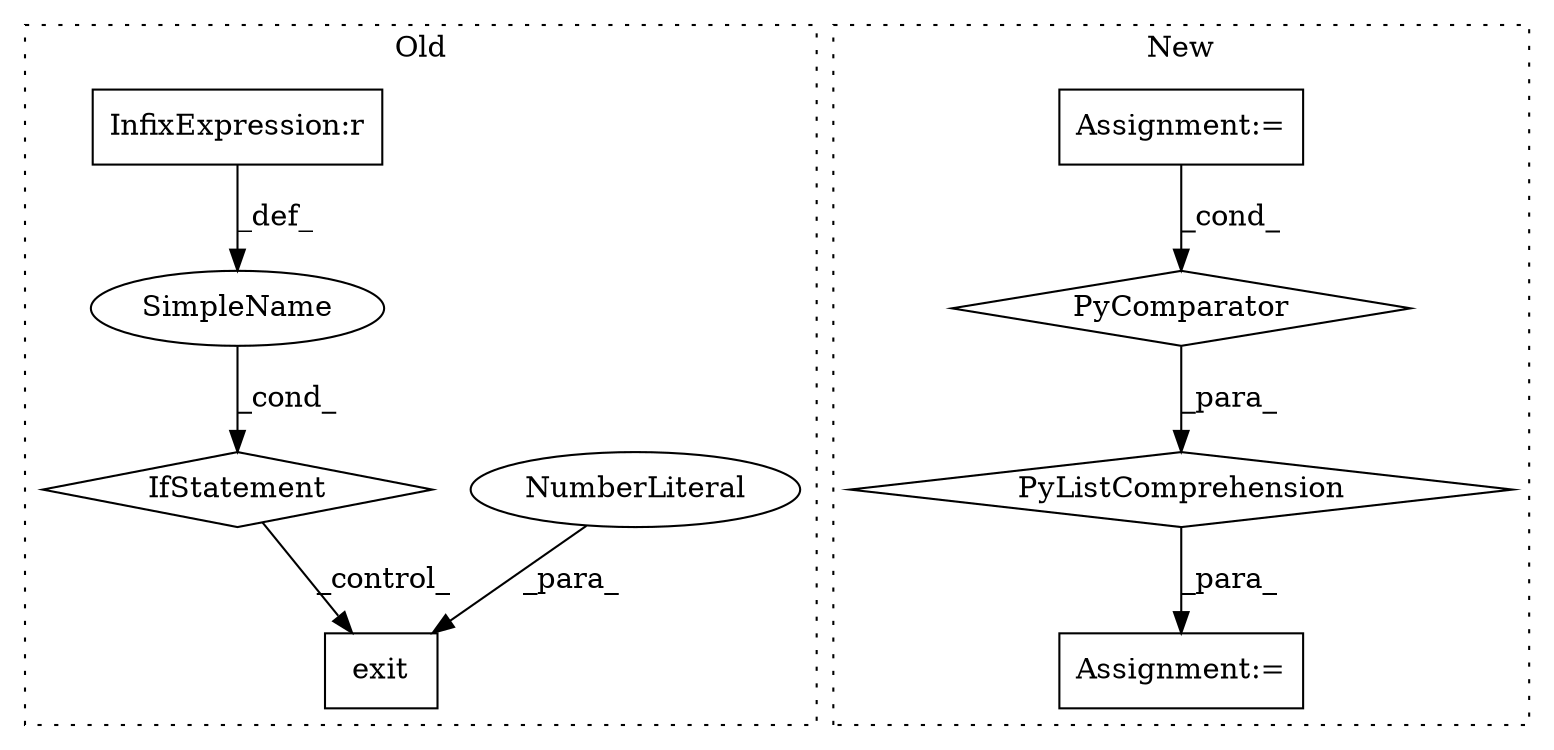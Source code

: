 digraph G {
subgraph cluster0 {
1 [label="exit" a="32" s="2684,2690" l="5,1" shape="box"];
5 [label="NumberLiteral" a="34" s="2689" l="1" shape="ellipse"];
7 [label="IfStatement" a="25" s="2526,2546" l="4,2" shape="diamond"];
8 [label="SimpleName" a="42" s="" l="" shape="ellipse"];
9 [label="InfixExpression:r" a="27" s="2542" l="3" shape="box"];
label = "Old";
style="dotted";
}
subgraph cluster1 {
2 [label="PyListComprehension" a="109" s="2655" l="108" shape="diamond"];
3 [label="Assignment:=" a="7" s="2729" l="26" shape="box"];
4 [label="PyComparator" a="113" s="2729" l="26" shape="diamond"];
6 [label="Assignment:=" a="7" s="2643" l="12" shape="box"];
label = "New";
style="dotted";
}
2 -> 6 [label="_para_"];
3 -> 4 [label="_cond_"];
4 -> 2 [label="_para_"];
5 -> 1 [label="_para_"];
7 -> 1 [label="_control_"];
8 -> 7 [label="_cond_"];
9 -> 8 [label="_def_"];
}